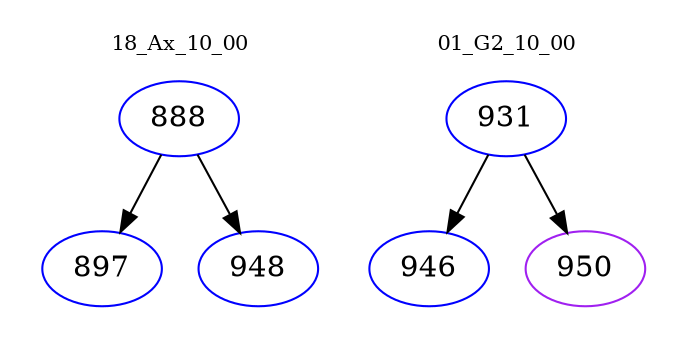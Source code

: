 digraph{
subgraph cluster_0 {
color = white
label = "18_Ax_10_00";
fontsize=10;
T0_888 [label="888", color="blue"]
T0_888 -> T0_897 [color="black"]
T0_897 [label="897", color="blue"]
T0_888 -> T0_948 [color="black"]
T0_948 [label="948", color="blue"]
}
subgraph cluster_1 {
color = white
label = "01_G2_10_00";
fontsize=10;
T1_931 [label="931", color="blue"]
T1_931 -> T1_946 [color="black"]
T1_946 [label="946", color="blue"]
T1_931 -> T1_950 [color="black"]
T1_950 [label="950", color="purple"]
}
}

